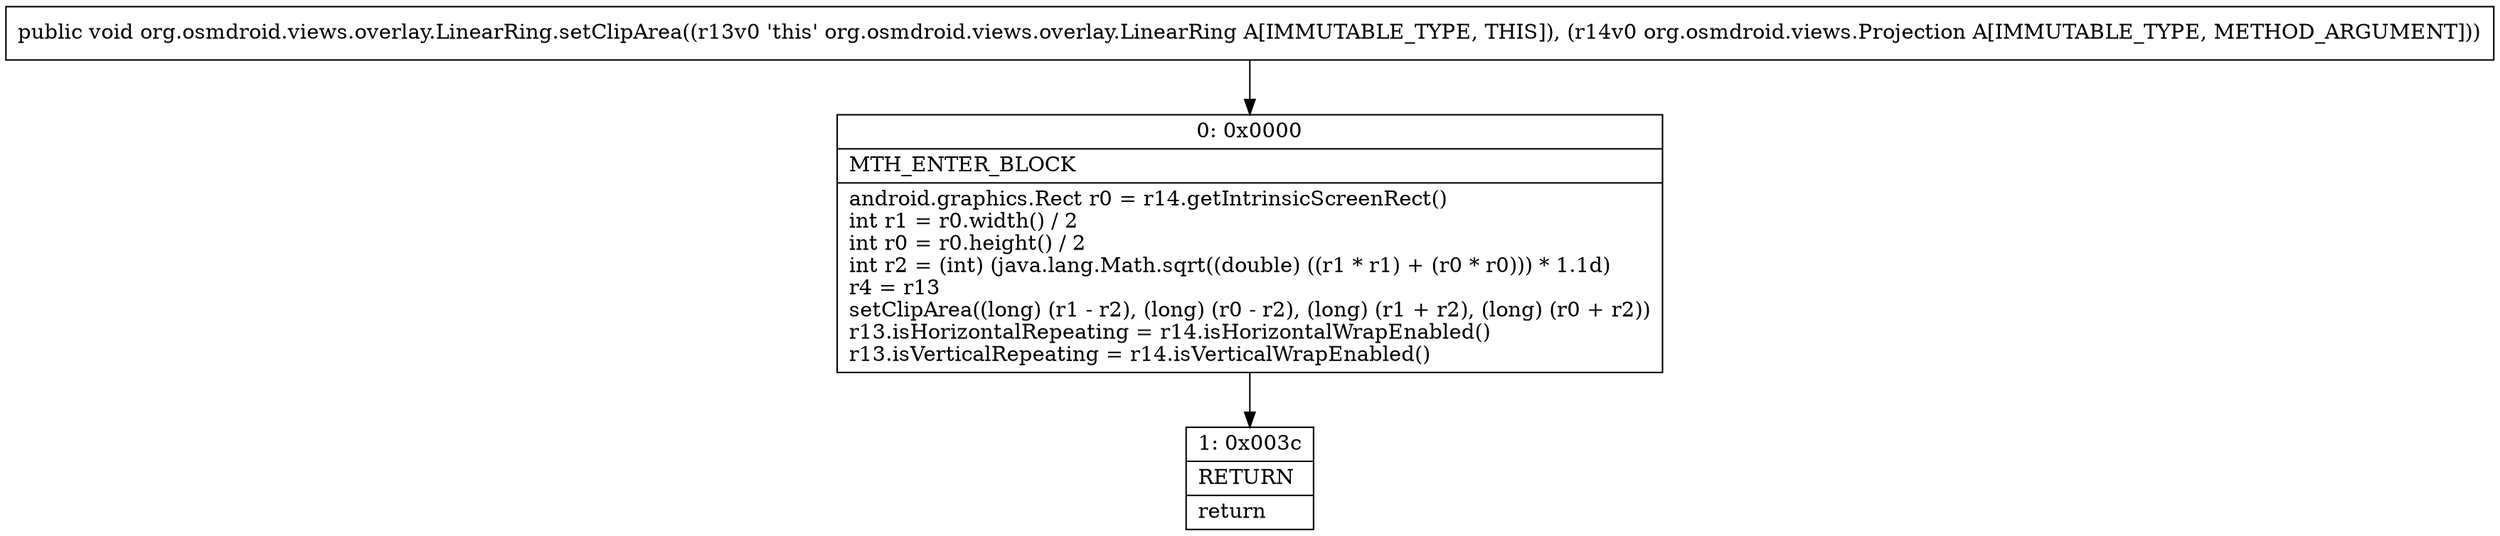 digraph "CFG fororg.osmdroid.views.overlay.LinearRing.setClipArea(Lorg\/osmdroid\/views\/Projection;)V" {
Node_0 [shape=record,label="{0\:\ 0x0000|MTH_ENTER_BLOCK\l|android.graphics.Rect r0 = r14.getIntrinsicScreenRect()\lint r1 = r0.width() \/ 2\lint r0 = r0.height() \/ 2\lint r2 = (int) (java.lang.Math.sqrt((double) ((r1 * r1) + (r0 * r0))) * 1.1d)\lr4 = r13\lsetClipArea((long) (r1 \- r2), (long) (r0 \- r2), (long) (r1 + r2), (long) (r0 + r2))\lr13.isHorizontalRepeating = r14.isHorizontalWrapEnabled()\lr13.isVerticalRepeating = r14.isVerticalWrapEnabled()\l}"];
Node_1 [shape=record,label="{1\:\ 0x003c|RETURN\l|return\l}"];
MethodNode[shape=record,label="{public void org.osmdroid.views.overlay.LinearRing.setClipArea((r13v0 'this' org.osmdroid.views.overlay.LinearRing A[IMMUTABLE_TYPE, THIS]), (r14v0 org.osmdroid.views.Projection A[IMMUTABLE_TYPE, METHOD_ARGUMENT])) }"];
MethodNode -> Node_0;
Node_0 -> Node_1;
}


